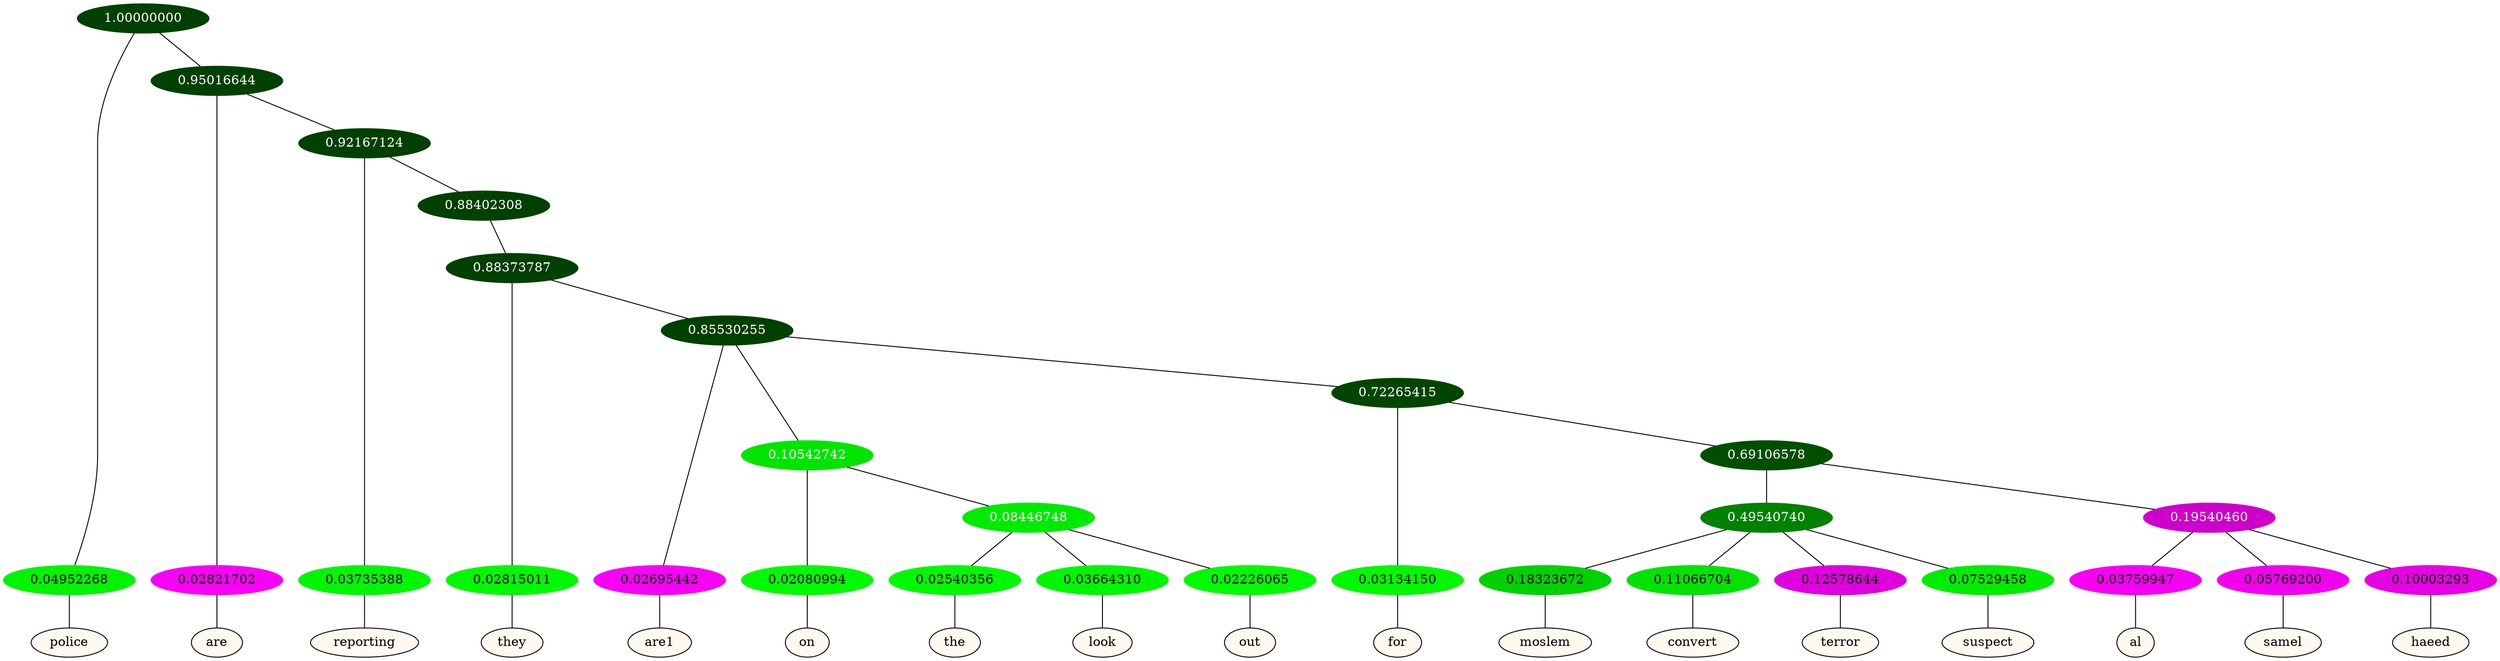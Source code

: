 graph {
	node [format=png height=0.15 nodesep=0.001 ordering=out overlap=prism overlap_scaling=0.01 ranksep=0.001 ratio=0.2 style=filled width=0.15]
	{
		rank=same
		a_w_1 [label=police color=black fillcolor=floralwhite style="filled,solid"]
		a_w_3 [label=are color=black fillcolor=floralwhite style="filled,solid"]
		a_w_5 [label=reporting color=black fillcolor=floralwhite style="filled,solid"]
		a_w_8 [label=they color=black fillcolor=floralwhite style="filled,solid"]
		a_w_10 [label=are1 color=black fillcolor=floralwhite style="filled,solid"]
		a_w_13 [label=on color=black fillcolor=floralwhite style="filled,solid"]
		a_w_17 [label=the color=black fillcolor=floralwhite style="filled,solid"]
		a_w_18 [label=look color=black fillcolor=floralwhite style="filled,solid"]
		a_w_19 [label=out color=black fillcolor=floralwhite style="filled,solid"]
		a_w_15 [label=for color=black fillcolor=floralwhite style="filled,solid"]
		a_w_22 [label=moslem color=black fillcolor=floralwhite style="filled,solid"]
		a_w_23 [label=convert color=black fillcolor=floralwhite style="filled,solid"]
		a_w_24 [label=terror color=black fillcolor=floralwhite style="filled,solid"]
		a_w_25 [label=suspect color=black fillcolor=floralwhite style="filled,solid"]
		a_w_26 [label=al color=black fillcolor=floralwhite style="filled,solid"]
		a_w_27 [label=samel color=black fillcolor=floralwhite style="filled,solid"]
		a_w_28 [label=haeed color=black fillcolor=floralwhite style="filled,solid"]
	}
	a_n_1 -- a_w_1
	a_n_3 -- a_w_3
	a_n_5 -- a_w_5
	a_n_8 -- a_w_8
	a_n_10 -- a_w_10
	a_n_13 -- a_w_13
	a_n_17 -- a_w_17
	a_n_18 -- a_w_18
	a_n_19 -- a_w_19
	a_n_15 -- a_w_15
	a_n_22 -- a_w_22
	a_n_23 -- a_w_23
	a_n_24 -- a_w_24
	a_n_25 -- a_w_25
	a_n_26 -- a_w_26
	a_n_27 -- a_w_27
	a_n_28 -- a_w_28
	{
		rank=same
		a_n_1 [label=0.04952268 color="0.334 1.000 0.950" fontcolor=black]
		a_n_3 [label=0.02821702 color="0.835 1.000 0.972" fontcolor=black]
		a_n_5 [label=0.03735388 color="0.334 1.000 0.963" fontcolor=black]
		a_n_8 [label=0.02815011 color="0.334 1.000 0.972" fontcolor=black]
		a_n_10 [label=0.02695442 color="0.835 1.000 0.973" fontcolor=black]
		a_n_13 [label=0.02080994 color="0.334 1.000 0.979" fontcolor=black]
		a_n_17 [label=0.02540356 color="0.334 1.000 0.975" fontcolor=black]
		a_n_18 [label=0.03664310 color="0.334 1.000 0.963" fontcolor=black]
		a_n_19 [label=0.02226065 color="0.334 1.000 0.978" fontcolor=black]
		a_n_15 [label=0.03134150 color="0.334 1.000 0.969" fontcolor=black]
		a_n_22 [label=0.18323672 color="0.334 1.000 0.817" fontcolor=black]
		a_n_23 [label=0.11066704 color="0.334 1.000 0.889" fontcolor=black]
		a_n_24 [label=0.12578644 color="0.835 1.000 0.874" fontcolor=black]
		a_n_25 [label=0.07529458 color="0.334 1.000 0.925" fontcolor=black]
		a_n_26 [label=0.03759947 color="0.835 1.000 0.962" fontcolor=black]
		a_n_27 [label=0.05769200 color="0.835 1.000 0.942" fontcolor=black]
		a_n_28 [label=0.10003293 color="0.835 1.000 0.900" fontcolor=black]
	}
	a_n_0 [label=1.00000000 color="0.334 1.000 0.250" fontcolor=grey99]
	a_n_0 -- a_n_1
	a_n_2 [label=0.95016644 color="0.334 1.000 0.250" fontcolor=grey99]
	a_n_0 -- a_n_2
	a_n_2 -- a_n_3
	a_n_4 [label=0.92167124 color="0.334 1.000 0.250" fontcolor=grey99]
	a_n_2 -- a_n_4
	a_n_4 -- a_n_5
	a_n_6 [label=0.88402308 color="0.334 1.000 0.250" fontcolor=grey99]
	a_n_4 -- a_n_6
	a_n_7 [label=0.88373787 color="0.334 1.000 0.250" fontcolor=grey99]
	a_n_6 -- a_n_7
	a_n_7 -- a_n_8
	a_n_9 [label=0.85530255 color="0.334 1.000 0.250" fontcolor=grey99]
	a_n_7 -- a_n_9
	a_n_9 -- a_n_10
	a_n_11 [label=0.10542742 color="0.334 1.000 0.895" fontcolor=grey99]
	a_n_9 -- a_n_11
	a_n_12 [label=0.72265415 color="0.334 1.000 0.277" fontcolor=grey99]
	a_n_9 -- a_n_12
	a_n_11 -- a_n_13
	a_n_14 [label=0.08446748 color="0.334 1.000 0.916" fontcolor=grey99]
	a_n_11 -- a_n_14
	a_n_12 -- a_n_15
	a_n_16 [label=0.69106578 color="0.334 1.000 0.309" fontcolor=grey99]
	a_n_12 -- a_n_16
	a_n_14 -- a_n_17
	a_n_14 -- a_n_18
	a_n_14 -- a_n_19
	a_n_20 [label=0.49540740 color="0.334 1.000 0.505" fontcolor=grey99]
	a_n_16 -- a_n_20
	a_n_21 [label=0.19540460 color="0.835 1.000 0.805" fontcolor=grey99]
	a_n_16 -- a_n_21
	a_n_20 -- a_n_22
	a_n_20 -- a_n_23
	a_n_20 -- a_n_24
	a_n_20 -- a_n_25
	a_n_21 -- a_n_26
	a_n_21 -- a_n_27
	a_n_21 -- a_n_28
}
